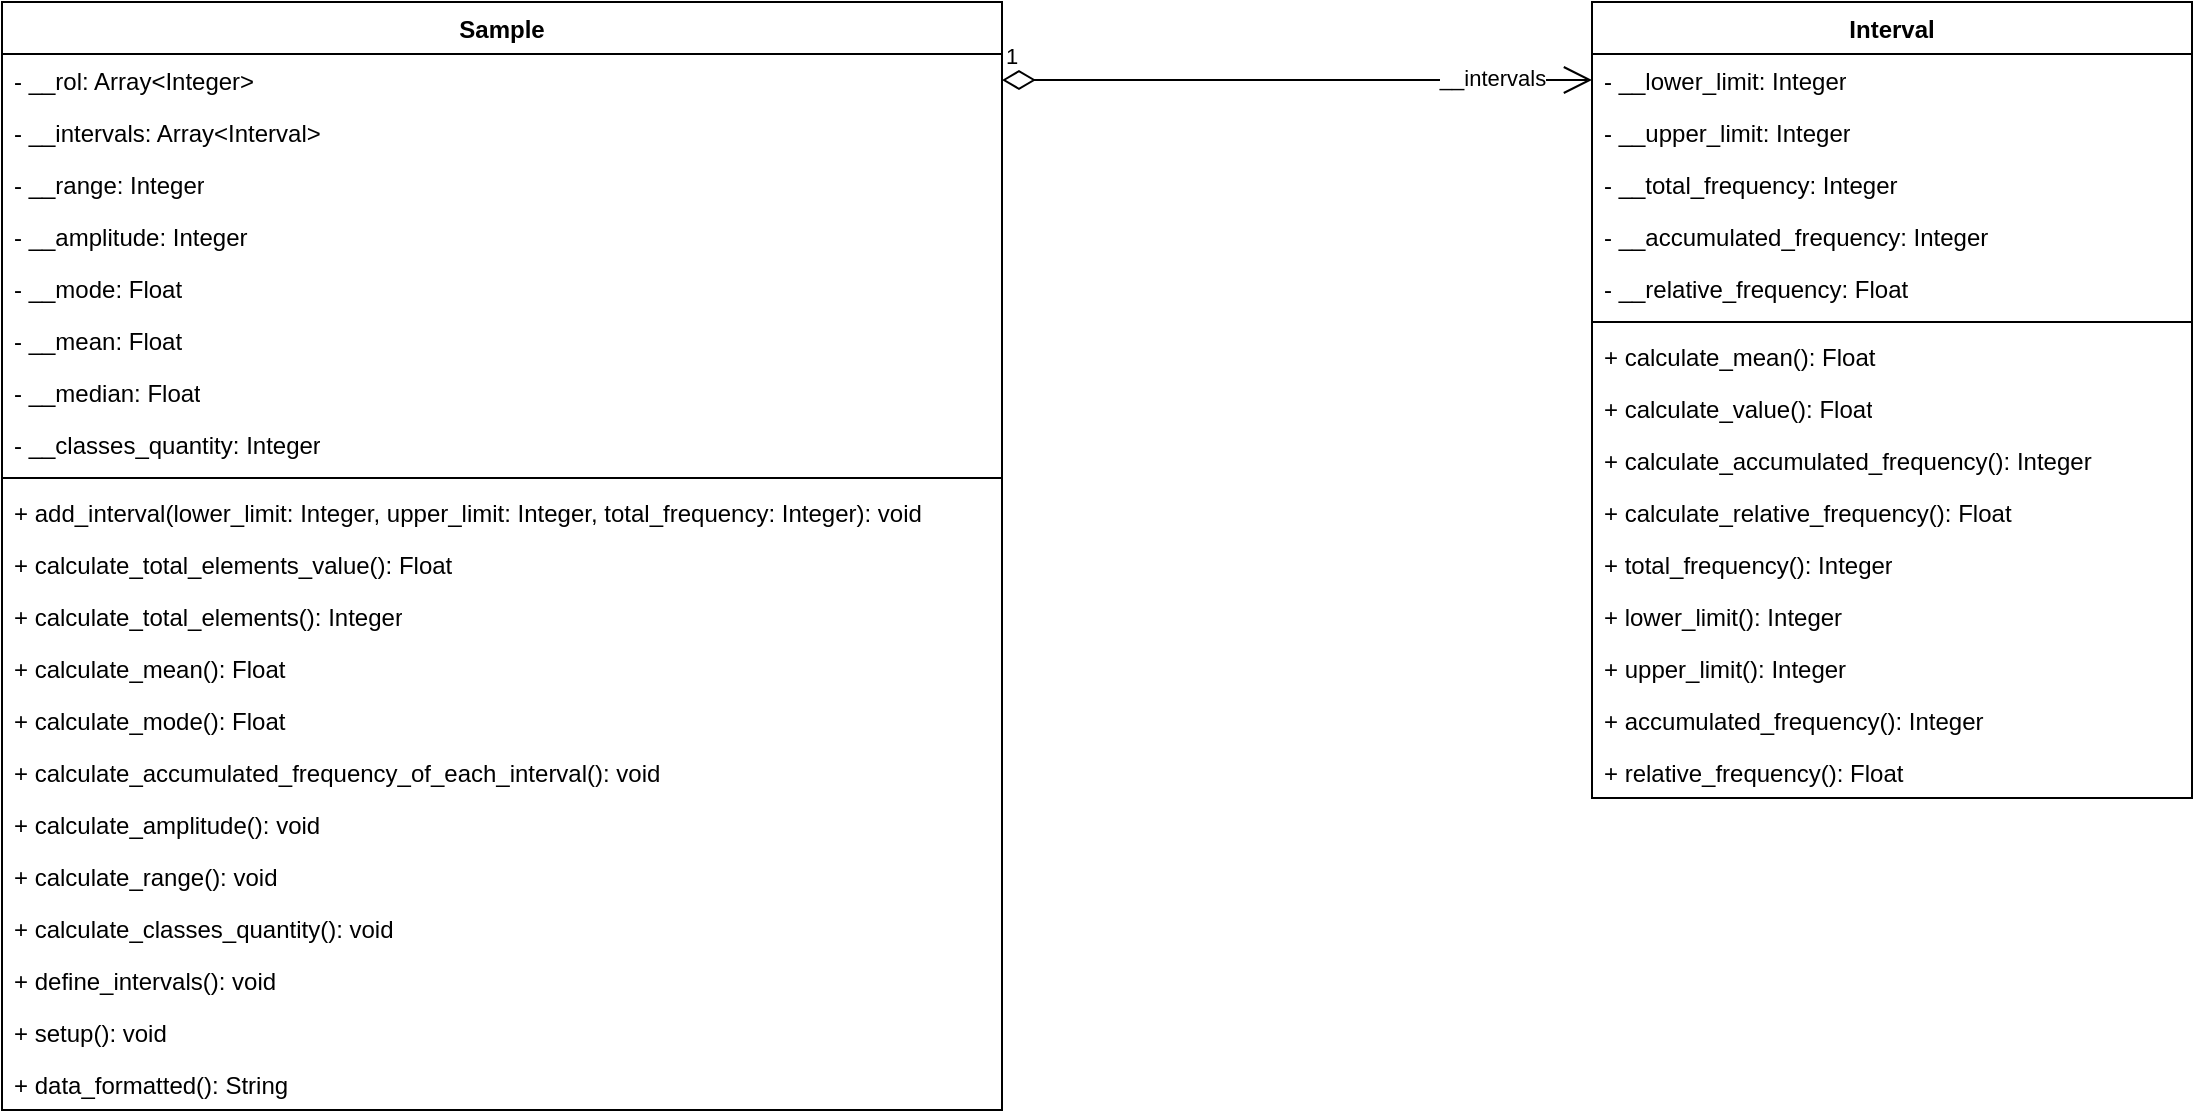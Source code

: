 <mxfile version="24.5.3" type="device">
  <diagram name="Página-1" id="ubShuSevkKjTNlEBBpx_">
    <mxGraphModel dx="857" dy="671" grid="0" gridSize="10" guides="1" tooltips="1" connect="1" arrows="1" fold="1" page="0" pageScale="1" pageWidth="827" pageHeight="1169" math="0" shadow="0">
      <root>
        <mxCell id="0" />
        <mxCell id="1" parent="0" />
        <mxCell id="HEF0kBWkLcOUDkCPC9k7-1" value="Interval" style="swimlane;fontStyle=1;align=center;verticalAlign=top;childLayout=stackLayout;horizontal=1;startSize=26;horizontalStack=0;resizeParent=1;resizeParentMax=0;resizeLast=0;collapsible=1;marginBottom=0;whiteSpace=wrap;html=1;" vertex="1" parent="1">
          <mxGeometry x="1527" y="154" width="300" height="398" as="geometry" />
        </mxCell>
        <mxCell id="HEF0kBWkLcOUDkCPC9k7-2" value="- __lower_limit: Integer" style="text;strokeColor=none;fillColor=none;align=left;verticalAlign=top;spacingLeft=4;spacingRight=4;overflow=hidden;rotatable=0;points=[[0,0.5],[1,0.5]];portConstraint=eastwest;whiteSpace=wrap;html=1;" vertex="1" parent="HEF0kBWkLcOUDkCPC9k7-1">
          <mxGeometry y="26" width="300" height="26" as="geometry" />
        </mxCell>
        <mxCell id="HEF0kBWkLcOUDkCPC9k7-5" value="- __upper_limit: Integer" style="text;strokeColor=none;fillColor=none;align=left;verticalAlign=top;spacingLeft=4;spacingRight=4;overflow=hidden;rotatable=0;points=[[0,0.5],[1,0.5]];portConstraint=eastwest;whiteSpace=wrap;html=1;" vertex="1" parent="HEF0kBWkLcOUDkCPC9k7-1">
          <mxGeometry y="52" width="300" height="26" as="geometry" />
        </mxCell>
        <mxCell id="HEF0kBWkLcOUDkCPC9k7-6" value="- __total_frequency: Integer" style="text;strokeColor=none;fillColor=none;align=left;verticalAlign=top;spacingLeft=4;spacingRight=4;overflow=hidden;rotatable=0;points=[[0,0.5],[1,0.5]];portConstraint=eastwest;whiteSpace=wrap;html=1;" vertex="1" parent="HEF0kBWkLcOUDkCPC9k7-1">
          <mxGeometry y="78" width="300" height="26" as="geometry" />
        </mxCell>
        <mxCell id="HEF0kBWkLcOUDkCPC9k7-7" value="- __accumulated_frequency: Integer" style="text;strokeColor=none;fillColor=none;align=left;verticalAlign=top;spacingLeft=4;spacingRight=4;overflow=hidden;rotatable=0;points=[[0,0.5],[1,0.5]];portConstraint=eastwest;whiteSpace=wrap;html=1;" vertex="1" parent="HEF0kBWkLcOUDkCPC9k7-1">
          <mxGeometry y="104" width="300" height="26" as="geometry" />
        </mxCell>
        <mxCell id="HEF0kBWkLcOUDkCPC9k7-8" value="- __relative_frequency: Float" style="text;strokeColor=none;fillColor=none;align=left;verticalAlign=top;spacingLeft=4;spacingRight=4;overflow=hidden;rotatable=0;points=[[0,0.5],[1,0.5]];portConstraint=eastwest;whiteSpace=wrap;html=1;" vertex="1" parent="HEF0kBWkLcOUDkCPC9k7-1">
          <mxGeometry y="130" width="300" height="26" as="geometry" />
        </mxCell>
        <mxCell id="HEF0kBWkLcOUDkCPC9k7-3" value="" style="line;strokeWidth=1;fillColor=none;align=left;verticalAlign=middle;spacingTop=-1;spacingLeft=3;spacingRight=3;rotatable=0;labelPosition=right;points=[];portConstraint=eastwest;strokeColor=inherit;" vertex="1" parent="HEF0kBWkLcOUDkCPC9k7-1">
          <mxGeometry y="156" width="300" height="8" as="geometry" />
        </mxCell>
        <mxCell id="HEF0kBWkLcOUDkCPC9k7-4" value="+ calculate_mean(): Float" style="text;strokeColor=none;fillColor=none;align=left;verticalAlign=top;spacingLeft=4;spacingRight=4;overflow=hidden;rotatable=0;points=[[0,0.5],[1,0.5]];portConstraint=eastwest;whiteSpace=wrap;html=1;" vertex="1" parent="HEF0kBWkLcOUDkCPC9k7-1">
          <mxGeometry y="164" width="300" height="26" as="geometry" />
        </mxCell>
        <mxCell id="HEF0kBWkLcOUDkCPC9k7-9" value="+ calculate_value(): Float" style="text;strokeColor=none;fillColor=none;align=left;verticalAlign=top;spacingLeft=4;spacingRight=4;overflow=hidden;rotatable=0;points=[[0,0.5],[1,0.5]];portConstraint=eastwest;whiteSpace=wrap;html=1;" vertex="1" parent="HEF0kBWkLcOUDkCPC9k7-1">
          <mxGeometry y="190" width="300" height="26" as="geometry" />
        </mxCell>
        <mxCell id="HEF0kBWkLcOUDkCPC9k7-10" value="+ calculate_accumulated_frequency(): Integer" style="text;strokeColor=none;fillColor=none;align=left;verticalAlign=top;spacingLeft=4;spacingRight=4;overflow=hidden;rotatable=0;points=[[0,0.5],[1,0.5]];portConstraint=eastwest;whiteSpace=wrap;html=1;" vertex="1" parent="HEF0kBWkLcOUDkCPC9k7-1">
          <mxGeometry y="216" width="300" height="26" as="geometry" />
        </mxCell>
        <mxCell id="HEF0kBWkLcOUDkCPC9k7-11" value="+ calculate_relative_frequency(): Float" style="text;strokeColor=none;fillColor=none;align=left;verticalAlign=top;spacingLeft=4;spacingRight=4;overflow=hidden;rotatable=0;points=[[0,0.5],[1,0.5]];portConstraint=eastwest;whiteSpace=wrap;html=1;" vertex="1" parent="HEF0kBWkLcOUDkCPC9k7-1">
          <mxGeometry y="242" width="300" height="26" as="geometry" />
        </mxCell>
        <mxCell id="HEF0kBWkLcOUDkCPC9k7-12" value="+ total_frequency(): Integer" style="text;strokeColor=none;fillColor=none;align=left;verticalAlign=top;spacingLeft=4;spacingRight=4;overflow=hidden;rotatable=0;points=[[0,0.5],[1,0.5]];portConstraint=eastwest;whiteSpace=wrap;html=1;" vertex="1" parent="HEF0kBWkLcOUDkCPC9k7-1">
          <mxGeometry y="268" width="300" height="26" as="geometry" />
        </mxCell>
        <mxCell id="HEF0kBWkLcOUDkCPC9k7-13" value="+ lower_limit(): Integer" style="text;strokeColor=none;fillColor=none;align=left;verticalAlign=top;spacingLeft=4;spacingRight=4;overflow=hidden;rotatable=0;points=[[0,0.5],[1,0.5]];portConstraint=eastwest;whiteSpace=wrap;html=1;" vertex="1" parent="HEF0kBWkLcOUDkCPC9k7-1">
          <mxGeometry y="294" width="300" height="26" as="geometry" />
        </mxCell>
        <mxCell id="HEF0kBWkLcOUDkCPC9k7-14" value="+ upper_limit(): Integer" style="text;strokeColor=none;fillColor=none;align=left;verticalAlign=top;spacingLeft=4;spacingRight=4;overflow=hidden;rotatable=0;points=[[0,0.5],[1,0.5]];portConstraint=eastwest;whiteSpace=wrap;html=1;" vertex="1" parent="HEF0kBWkLcOUDkCPC9k7-1">
          <mxGeometry y="320" width="300" height="26" as="geometry" />
        </mxCell>
        <mxCell id="HEF0kBWkLcOUDkCPC9k7-15" value="+ accumulated_frequency(): Integer" style="text;strokeColor=none;fillColor=none;align=left;verticalAlign=top;spacingLeft=4;spacingRight=4;overflow=hidden;rotatable=0;points=[[0,0.5],[1,0.5]];portConstraint=eastwest;whiteSpace=wrap;html=1;" vertex="1" parent="HEF0kBWkLcOUDkCPC9k7-1">
          <mxGeometry y="346" width="300" height="26" as="geometry" />
        </mxCell>
        <mxCell id="HEF0kBWkLcOUDkCPC9k7-16" value="+ relative_frequency(): Float" style="text;strokeColor=none;fillColor=none;align=left;verticalAlign=top;spacingLeft=4;spacingRight=4;overflow=hidden;rotatable=0;points=[[0,0.5],[1,0.5]];portConstraint=eastwest;whiteSpace=wrap;html=1;" vertex="1" parent="HEF0kBWkLcOUDkCPC9k7-1">
          <mxGeometry y="372" width="300" height="26" as="geometry" />
        </mxCell>
        <mxCell id="HEF0kBWkLcOUDkCPC9k7-17" value="Sample" style="swimlane;fontStyle=1;align=center;verticalAlign=top;childLayout=stackLayout;horizontal=1;startSize=26;horizontalStack=0;resizeParent=1;resizeParentMax=0;resizeLast=0;collapsible=1;marginBottom=0;whiteSpace=wrap;html=1;" vertex="1" parent="1">
          <mxGeometry x="732" y="154" width="500" height="554" as="geometry" />
        </mxCell>
        <mxCell id="HEF0kBWkLcOUDkCPC9k7-18" value="- __rol: Array&amp;lt;Integer&amp;gt;" style="text;strokeColor=none;fillColor=none;align=left;verticalAlign=top;spacingLeft=4;spacingRight=4;overflow=hidden;rotatable=0;points=[[0,0.5],[1,0.5]];portConstraint=eastwest;whiteSpace=wrap;html=1;" vertex="1" parent="HEF0kBWkLcOUDkCPC9k7-17">
          <mxGeometry y="26" width="500" height="26" as="geometry" />
        </mxCell>
        <mxCell id="HEF0kBWkLcOUDkCPC9k7-21" value="- __intervals: Array&amp;lt;Interval&amp;gt;" style="text;strokeColor=none;fillColor=none;align=left;verticalAlign=top;spacingLeft=4;spacingRight=4;overflow=hidden;rotatable=0;points=[[0,0.5],[1,0.5]];portConstraint=eastwest;whiteSpace=wrap;html=1;" vertex="1" parent="HEF0kBWkLcOUDkCPC9k7-17">
          <mxGeometry y="52" width="500" height="26" as="geometry" />
        </mxCell>
        <mxCell id="HEF0kBWkLcOUDkCPC9k7-22" value="- __range: Integer" style="text;strokeColor=none;fillColor=none;align=left;verticalAlign=top;spacingLeft=4;spacingRight=4;overflow=hidden;rotatable=0;points=[[0,0.5],[1,0.5]];portConstraint=eastwest;whiteSpace=wrap;html=1;" vertex="1" parent="HEF0kBWkLcOUDkCPC9k7-17">
          <mxGeometry y="78" width="500" height="26" as="geometry" />
        </mxCell>
        <mxCell id="HEF0kBWkLcOUDkCPC9k7-23" value="- __amplitude: Integer" style="text;strokeColor=none;fillColor=none;align=left;verticalAlign=top;spacingLeft=4;spacingRight=4;overflow=hidden;rotatable=0;points=[[0,0.5],[1,0.5]];portConstraint=eastwest;whiteSpace=wrap;html=1;" vertex="1" parent="HEF0kBWkLcOUDkCPC9k7-17">
          <mxGeometry y="104" width="500" height="26" as="geometry" />
        </mxCell>
        <mxCell id="HEF0kBWkLcOUDkCPC9k7-24" value="- __mode: Float" style="text;strokeColor=none;fillColor=none;align=left;verticalAlign=top;spacingLeft=4;spacingRight=4;overflow=hidden;rotatable=0;points=[[0,0.5],[1,0.5]];portConstraint=eastwest;whiteSpace=wrap;html=1;" vertex="1" parent="HEF0kBWkLcOUDkCPC9k7-17">
          <mxGeometry y="130" width="500" height="26" as="geometry" />
        </mxCell>
        <mxCell id="HEF0kBWkLcOUDkCPC9k7-25" value="- __mean: Float" style="text;strokeColor=none;fillColor=none;align=left;verticalAlign=top;spacingLeft=4;spacingRight=4;overflow=hidden;rotatable=0;points=[[0,0.5],[1,0.5]];portConstraint=eastwest;whiteSpace=wrap;html=1;" vertex="1" parent="HEF0kBWkLcOUDkCPC9k7-17">
          <mxGeometry y="156" width="500" height="26" as="geometry" />
        </mxCell>
        <mxCell id="HEF0kBWkLcOUDkCPC9k7-26" value="- __median: Float" style="text;strokeColor=none;fillColor=none;align=left;verticalAlign=top;spacingLeft=4;spacingRight=4;overflow=hidden;rotatable=0;points=[[0,0.5],[1,0.5]];portConstraint=eastwest;whiteSpace=wrap;html=1;" vertex="1" parent="HEF0kBWkLcOUDkCPC9k7-17">
          <mxGeometry y="182" width="500" height="26" as="geometry" />
        </mxCell>
        <mxCell id="HEF0kBWkLcOUDkCPC9k7-27" value="- __classes_quantity: Integer" style="text;strokeColor=none;fillColor=none;align=left;verticalAlign=top;spacingLeft=4;spacingRight=4;overflow=hidden;rotatable=0;points=[[0,0.5],[1,0.5]];portConstraint=eastwest;whiteSpace=wrap;html=1;" vertex="1" parent="HEF0kBWkLcOUDkCPC9k7-17">
          <mxGeometry y="208" width="500" height="26" as="geometry" />
        </mxCell>
        <mxCell id="HEF0kBWkLcOUDkCPC9k7-19" value="" style="line;strokeWidth=1;fillColor=none;align=left;verticalAlign=middle;spacingTop=-1;spacingLeft=3;spacingRight=3;rotatable=0;labelPosition=right;points=[];portConstraint=eastwest;strokeColor=inherit;" vertex="1" parent="HEF0kBWkLcOUDkCPC9k7-17">
          <mxGeometry y="234" width="500" height="8" as="geometry" />
        </mxCell>
        <mxCell id="HEF0kBWkLcOUDkCPC9k7-20" value="+ add_interval(lower_limit: Integer, upper_limit: Integer, total_frequency: Integer): void" style="text;strokeColor=none;fillColor=none;align=left;verticalAlign=top;spacingLeft=4;spacingRight=4;overflow=hidden;rotatable=0;points=[[0,0.5],[1,0.5]];portConstraint=eastwest;whiteSpace=wrap;html=1;" vertex="1" parent="HEF0kBWkLcOUDkCPC9k7-17">
          <mxGeometry y="242" width="500" height="26" as="geometry" />
        </mxCell>
        <mxCell id="HEF0kBWkLcOUDkCPC9k7-28" value="+ calculate_total_elements_value(): Float" style="text;strokeColor=none;fillColor=none;align=left;verticalAlign=top;spacingLeft=4;spacingRight=4;overflow=hidden;rotatable=0;points=[[0,0.5],[1,0.5]];portConstraint=eastwest;whiteSpace=wrap;html=1;" vertex="1" parent="HEF0kBWkLcOUDkCPC9k7-17">
          <mxGeometry y="268" width="500" height="26" as="geometry" />
        </mxCell>
        <mxCell id="HEF0kBWkLcOUDkCPC9k7-29" value="+ calculate_total_elements(): Integer" style="text;strokeColor=none;fillColor=none;align=left;verticalAlign=top;spacingLeft=4;spacingRight=4;overflow=hidden;rotatable=0;points=[[0,0.5],[1,0.5]];portConstraint=eastwest;whiteSpace=wrap;html=1;" vertex="1" parent="HEF0kBWkLcOUDkCPC9k7-17">
          <mxGeometry y="294" width="500" height="26" as="geometry" />
        </mxCell>
        <mxCell id="HEF0kBWkLcOUDkCPC9k7-30" value="+ calculate_mean(): Float" style="text;strokeColor=none;fillColor=none;align=left;verticalAlign=top;spacingLeft=4;spacingRight=4;overflow=hidden;rotatable=0;points=[[0,0.5],[1,0.5]];portConstraint=eastwest;whiteSpace=wrap;html=1;" vertex="1" parent="HEF0kBWkLcOUDkCPC9k7-17">
          <mxGeometry y="320" width="500" height="26" as="geometry" />
        </mxCell>
        <mxCell id="HEF0kBWkLcOUDkCPC9k7-31" value="+ calculate_mode(): Float" style="text;strokeColor=none;fillColor=none;align=left;verticalAlign=top;spacingLeft=4;spacingRight=4;overflow=hidden;rotatable=0;points=[[0,0.5],[1,0.5]];portConstraint=eastwest;whiteSpace=wrap;html=1;" vertex="1" parent="HEF0kBWkLcOUDkCPC9k7-17">
          <mxGeometry y="346" width="500" height="26" as="geometry" />
        </mxCell>
        <mxCell id="HEF0kBWkLcOUDkCPC9k7-32" value="+ calculate_accumulated_frequency_of_each_interval(): void" style="text;strokeColor=none;fillColor=none;align=left;verticalAlign=top;spacingLeft=4;spacingRight=4;overflow=hidden;rotatable=0;points=[[0,0.5],[1,0.5]];portConstraint=eastwest;whiteSpace=wrap;html=1;" vertex="1" parent="HEF0kBWkLcOUDkCPC9k7-17">
          <mxGeometry y="372" width="500" height="26" as="geometry" />
        </mxCell>
        <mxCell id="HEF0kBWkLcOUDkCPC9k7-33" value="+ calculate_amplitude(): void" style="text;strokeColor=none;fillColor=none;align=left;verticalAlign=top;spacingLeft=4;spacingRight=4;overflow=hidden;rotatable=0;points=[[0,0.5],[1,0.5]];portConstraint=eastwest;whiteSpace=wrap;html=1;" vertex="1" parent="HEF0kBWkLcOUDkCPC9k7-17">
          <mxGeometry y="398" width="500" height="26" as="geometry" />
        </mxCell>
        <mxCell id="HEF0kBWkLcOUDkCPC9k7-34" value="+ calculate_range(): void" style="text;strokeColor=none;fillColor=none;align=left;verticalAlign=top;spacingLeft=4;spacingRight=4;overflow=hidden;rotatable=0;points=[[0,0.5],[1,0.5]];portConstraint=eastwest;whiteSpace=wrap;html=1;" vertex="1" parent="HEF0kBWkLcOUDkCPC9k7-17">
          <mxGeometry y="424" width="500" height="26" as="geometry" />
        </mxCell>
        <mxCell id="HEF0kBWkLcOUDkCPC9k7-35" value="+ calculate_classes_quantity(): void" style="text;strokeColor=none;fillColor=none;align=left;verticalAlign=top;spacingLeft=4;spacingRight=4;overflow=hidden;rotatable=0;points=[[0,0.5],[1,0.5]];portConstraint=eastwest;whiteSpace=wrap;html=1;" vertex="1" parent="HEF0kBWkLcOUDkCPC9k7-17">
          <mxGeometry y="450" width="500" height="26" as="geometry" />
        </mxCell>
        <mxCell id="HEF0kBWkLcOUDkCPC9k7-36" value="+ define_intervals(): void" style="text;strokeColor=none;fillColor=none;align=left;verticalAlign=top;spacingLeft=4;spacingRight=4;overflow=hidden;rotatable=0;points=[[0,0.5],[1,0.5]];portConstraint=eastwest;whiteSpace=wrap;html=1;" vertex="1" parent="HEF0kBWkLcOUDkCPC9k7-17">
          <mxGeometry y="476" width="500" height="26" as="geometry" />
        </mxCell>
        <mxCell id="HEF0kBWkLcOUDkCPC9k7-37" value="+ setup(): void" style="text;strokeColor=none;fillColor=none;align=left;verticalAlign=top;spacingLeft=4;spacingRight=4;overflow=hidden;rotatable=0;points=[[0,0.5],[1,0.5]];portConstraint=eastwest;whiteSpace=wrap;html=1;" vertex="1" parent="HEF0kBWkLcOUDkCPC9k7-17">
          <mxGeometry y="502" width="500" height="26" as="geometry" />
        </mxCell>
        <mxCell id="HEF0kBWkLcOUDkCPC9k7-39" value="+ data_formatted(): String" style="text;strokeColor=none;fillColor=none;align=left;verticalAlign=top;spacingLeft=4;spacingRight=4;overflow=hidden;rotatable=0;points=[[0,0.5],[1,0.5]];portConstraint=eastwest;whiteSpace=wrap;html=1;" vertex="1" parent="HEF0kBWkLcOUDkCPC9k7-17">
          <mxGeometry y="528" width="500" height="26" as="geometry" />
        </mxCell>
        <mxCell id="HEF0kBWkLcOUDkCPC9k7-40" value="1" style="endArrow=open;html=1;endSize=12;startArrow=diamondThin;startSize=14;startFill=0;edgeStyle=orthogonalEdgeStyle;align=left;verticalAlign=bottom;rounded=0;exitX=1;exitY=0.5;exitDx=0;exitDy=0;entryX=0;entryY=0.5;entryDx=0;entryDy=0;" edge="1" parent="1" source="HEF0kBWkLcOUDkCPC9k7-18" target="HEF0kBWkLcOUDkCPC9k7-2">
          <mxGeometry x="-1" y="3" relative="1" as="geometry">
            <mxPoint x="1293" y="325" as="sourcePoint" />
            <mxPoint x="1453" y="325" as="targetPoint" />
          </mxGeometry>
        </mxCell>
        <mxCell id="HEF0kBWkLcOUDkCPC9k7-41" value="__intervals" style="edgeLabel;html=1;align=center;verticalAlign=middle;resizable=0;points=[];" vertex="1" connectable="0" parent="HEF0kBWkLcOUDkCPC9k7-40">
          <mxGeometry x="0.798" y="1" relative="1" as="geometry">
            <mxPoint x="-20" as="offset" />
          </mxGeometry>
        </mxCell>
      </root>
    </mxGraphModel>
  </diagram>
</mxfile>
